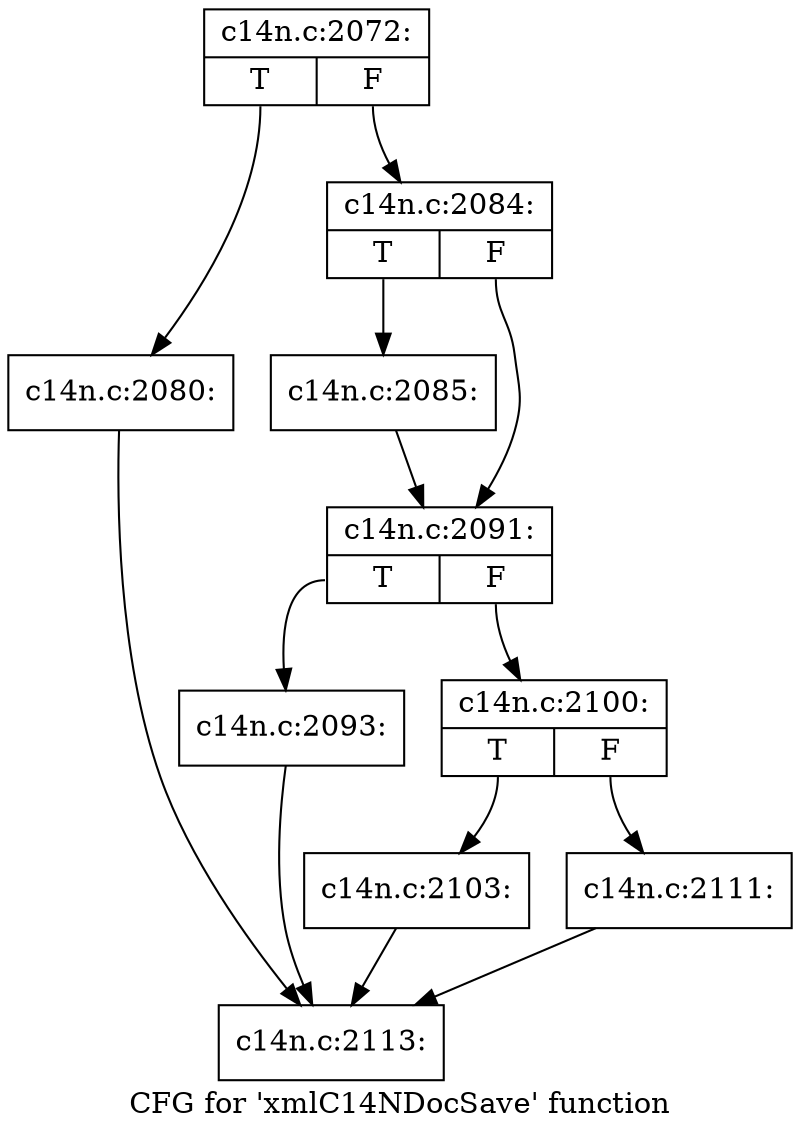 digraph "CFG for 'xmlC14NDocSave' function" {
	label="CFG for 'xmlC14NDocSave' function";

	Node0x55fe83ba38d0 [shape=record,label="{c14n.c:2072:|{<s0>T|<s1>F}}"];
	Node0x55fe83ba38d0:s0 -> Node0x55fe83ba8770;
	Node0x55fe83ba38d0:s1 -> Node0x55fe83ba87c0;
	Node0x55fe83ba8770 [shape=record,label="{c14n.c:2080:}"];
	Node0x55fe83ba8770 -> Node0x55fe839258c0;
	Node0x55fe83ba87c0 [shape=record,label="{c14n.c:2084:|{<s0>T|<s1>F}}"];
	Node0x55fe83ba87c0:s0 -> Node0x55fe83ba8fb0;
	Node0x55fe83ba87c0:s1 -> Node0x55fe83ba9000;
	Node0x55fe83ba8fb0 [shape=record,label="{c14n.c:2085:}"];
	Node0x55fe83ba8fb0 -> Node0x55fe83ba9000;
	Node0x55fe83ba9000 [shape=record,label="{c14n.c:2091:|{<s0>T|<s1>F}}"];
	Node0x55fe83ba9000:s0 -> Node0x55fe83baa5e0;
	Node0x55fe83ba9000:s1 -> Node0x55fe83baa630;
	Node0x55fe83baa5e0 [shape=record,label="{c14n.c:2093:}"];
	Node0x55fe83baa5e0 -> Node0x55fe839258c0;
	Node0x55fe83baa630 [shape=record,label="{c14n.c:2100:|{<s0>T|<s1>F}}"];
	Node0x55fe83baa630:s0 -> Node0x55fe83bab210;
	Node0x55fe83baa630:s1 -> Node0x55fe83bab260;
	Node0x55fe83bab210 [shape=record,label="{c14n.c:2103:}"];
	Node0x55fe83bab210 -> Node0x55fe839258c0;
	Node0x55fe83bab260 [shape=record,label="{c14n.c:2111:}"];
	Node0x55fe83bab260 -> Node0x55fe839258c0;
	Node0x55fe839258c0 [shape=record,label="{c14n.c:2113:}"];
}
